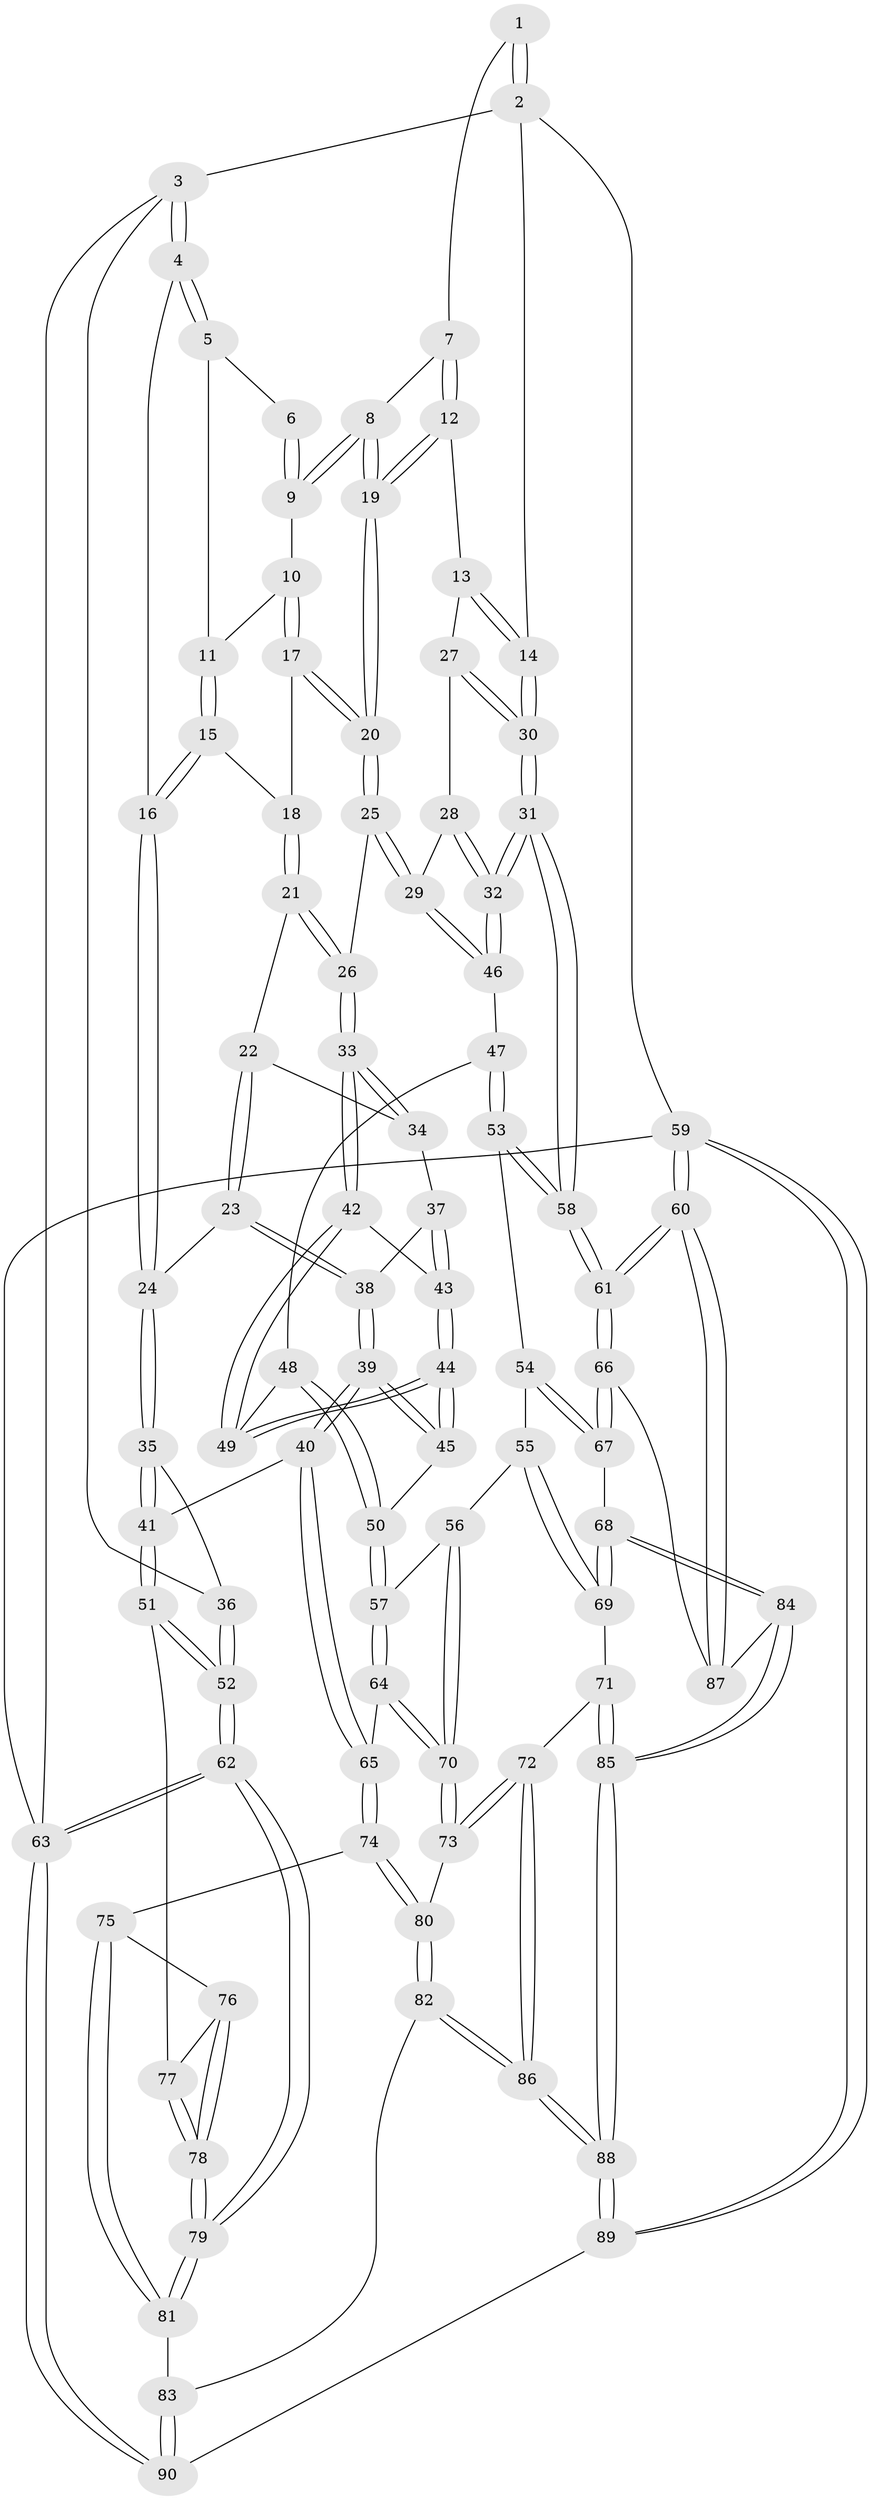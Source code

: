 // coarse degree distribution, {4: 0.36507936507936506, 2: 0.015873015873015872, 5: 0.4126984126984127, 3: 0.09523809523809523, 6: 0.07936507936507936, 8: 0.031746031746031744}
// Generated by graph-tools (version 1.1) at 2025/04/03/04/25 22:04:45]
// undirected, 90 vertices, 222 edges
graph export_dot {
graph [start="1"]
  node [color=gray90,style=filled];
  1 [pos="+0.7169915242524472+0"];
  2 [pos="+1+0"];
  3 [pos="+0+0"];
  4 [pos="+0.13127923529566873+0"];
  5 [pos="+0.3604103607850048+0"];
  6 [pos="+0.6855591338661767+0"];
  7 [pos="+0.761265166153055+0.030184252001359223"];
  8 [pos="+0.6620411634844752+0.08539439435167014"];
  9 [pos="+0.6335385376113682+0.025127214056151415"];
  10 [pos="+0.5627626972631801+0.06730843389448762"];
  11 [pos="+0.5090202887979365+0.04663576054281668"];
  12 [pos="+0.7849140958447719+0.0986924421692608"];
  13 [pos="+0.8492694701044039+0.12011172059028802"];
  14 [pos="+1+0"];
  15 [pos="+0.4773033197523803+0.11232166056630016"];
  16 [pos="+0.23577517798958267+0.04704632648765982"];
  17 [pos="+0.562610679272886+0.12385356865019216"];
  18 [pos="+0.49839939635173575+0.15269853397084204"];
  19 [pos="+0.6801591507601963+0.1473710761939649"];
  20 [pos="+0.662044461517757+0.18913195588929396"];
  21 [pos="+0.49306960384648246+0.17427164788124502"];
  22 [pos="+0.4663419890348688+0.20035709204148583"];
  23 [pos="+0.3606852376593612+0.23694231934718996"];
  24 [pos="+0.24440749569898554+0.1021796502092962"];
  25 [pos="+0.6619072812895933+0.25299308024911105"];
  26 [pos="+0.6481054643985654+0.25756876733404044"];
  27 [pos="+0.848846719786327+0.1725306305794804"];
  28 [pos="+0.8469667849342655+0.1803062260469138"];
  29 [pos="+0.6859520779531902+0.2692198299693049"];
  30 [pos="+1+0.25977012529423105"];
  31 [pos="+1+0.5006572973869186"];
  32 [pos="+0.9412661896060066+0.41111908432629946"];
  33 [pos="+0.5941805931180086+0.2929914029699193"];
  34 [pos="+0.5344202718698855+0.2843956172611383"];
  35 [pos="+0.12423841906282213+0.3204591512522109"];
  36 [pos="+0+0.1813922220039853"];
  37 [pos="+0.45969454124023507+0.3123004445450439"];
  38 [pos="+0.36596589216720515+0.26797780014124667"];
  39 [pos="+0.29436169392402933+0.48514511875227895"];
  40 [pos="+0.26177252629223646+0.5002291349124748"];
  41 [pos="+0.18227729142264648+0.5097556742571466"];
  42 [pos="+0.5692227962074686+0.3543256752813973"];
  43 [pos="+0.48438914333093647+0.38370447522744194"];
  44 [pos="+0.4451788047949813+0.4675584762955838"];
  45 [pos="+0.4271732570571686+0.49789626400140863"];
  46 [pos="+0.7594095986665628+0.37403234990521905"];
  47 [pos="+0.6804772617628843+0.45944378306634676"];
  48 [pos="+0.5952166208424613+0.424465319674837"];
  49 [pos="+0.5792358848492459+0.3933123482496141"];
  50 [pos="+0.4756096803094391+0.5290781219229695"];
  51 [pos="+0.16963712932968078+0.521592418493252"];
  52 [pos="+0+0.5584747593694516"];
  53 [pos="+0.6640447913125342+0.5470686648737417"];
  54 [pos="+0.6487349211722793+0.5652322621317659"];
  55 [pos="+0.6046456807249624+0.5971985767541468"];
  56 [pos="+0.5634965255475705+0.5988788579738628"];
  57 [pos="+0.5180561002113857+0.5768988516442004"];
  58 [pos="+1+0.6067905375131502"];
  59 [pos="+1+1"];
  60 [pos="+1+1"];
  61 [pos="+1+0.6962047838846388"];
  62 [pos="+0+1"];
  63 [pos="+0+1"];
  64 [pos="+0.41386950605535855+0.7023423632087662"];
  65 [pos="+0.38348554327064355+0.7133386876843877"];
  66 [pos="+0.9538908467951773+0.7270908891898193"];
  67 [pos="+0.8670102426868143+0.7380092187314253"];
  68 [pos="+0.730295608373093+0.7765506393260198"];
  69 [pos="+0.7077823801713368+0.7730242976949034"];
  70 [pos="+0.5296718291086531+0.7534912529226154"];
  71 [pos="+0.6384988759941943+0.8052179625925393"];
  72 [pos="+0.5644554577046218+0.8311298901371513"];
  73 [pos="+0.5425442551050365+0.802294486229247"];
  74 [pos="+0.35429125944393747+0.7839182625493858"];
  75 [pos="+0.3093706158267222+0.7868963801860358"];
  76 [pos="+0.28482307980817817+0.7742032817732318"];
  77 [pos="+0.1698934210502344+0.5435753836430606"];
  78 [pos="+0.10326602609281496+0.8113475074355225"];
  79 [pos="+0+1"];
  80 [pos="+0.358603834828988+0.7888899157254219"];
  81 [pos="+0.24592800706610568+0.9062323355256744"];
  82 [pos="+0.39463419860218235+0.8952169862956841"];
  83 [pos="+0.36116625773370004+0.9380810633147851"];
  84 [pos="+0.7301131348044085+0.9327485801010736"];
  85 [pos="+0.6925577810743998+0.9649991107529918"];
  86 [pos="+0.5391833789542243+0.9147680949426585"];
  87 [pos="+0.7548688144210134+0.9376771446850245"];
  88 [pos="+0.5900740747983356+1"];
  89 [pos="+0.5827344641889366+1"];
  90 [pos="+0.3522556460754995+1"];
  1 -- 2;
  1 -- 2;
  1 -- 7;
  2 -- 3;
  2 -- 14;
  2 -- 59;
  3 -- 4;
  3 -- 4;
  3 -- 36;
  3 -- 63;
  4 -- 5;
  4 -- 5;
  4 -- 16;
  5 -- 6;
  5 -- 11;
  6 -- 9;
  6 -- 9;
  7 -- 8;
  7 -- 12;
  7 -- 12;
  8 -- 9;
  8 -- 9;
  8 -- 19;
  8 -- 19;
  9 -- 10;
  10 -- 11;
  10 -- 17;
  10 -- 17;
  11 -- 15;
  11 -- 15;
  12 -- 13;
  12 -- 19;
  12 -- 19;
  13 -- 14;
  13 -- 14;
  13 -- 27;
  14 -- 30;
  14 -- 30;
  15 -- 16;
  15 -- 16;
  15 -- 18;
  16 -- 24;
  16 -- 24;
  17 -- 18;
  17 -- 20;
  17 -- 20;
  18 -- 21;
  18 -- 21;
  19 -- 20;
  19 -- 20;
  20 -- 25;
  20 -- 25;
  21 -- 22;
  21 -- 26;
  21 -- 26;
  22 -- 23;
  22 -- 23;
  22 -- 34;
  23 -- 24;
  23 -- 38;
  23 -- 38;
  24 -- 35;
  24 -- 35;
  25 -- 26;
  25 -- 29;
  25 -- 29;
  26 -- 33;
  26 -- 33;
  27 -- 28;
  27 -- 30;
  27 -- 30;
  28 -- 29;
  28 -- 32;
  28 -- 32;
  29 -- 46;
  29 -- 46;
  30 -- 31;
  30 -- 31;
  31 -- 32;
  31 -- 32;
  31 -- 58;
  31 -- 58;
  32 -- 46;
  32 -- 46;
  33 -- 34;
  33 -- 34;
  33 -- 42;
  33 -- 42;
  34 -- 37;
  35 -- 36;
  35 -- 41;
  35 -- 41;
  36 -- 52;
  36 -- 52;
  37 -- 38;
  37 -- 43;
  37 -- 43;
  38 -- 39;
  38 -- 39;
  39 -- 40;
  39 -- 40;
  39 -- 45;
  39 -- 45;
  40 -- 41;
  40 -- 65;
  40 -- 65;
  41 -- 51;
  41 -- 51;
  42 -- 43;
  42 -- 49;
  42 -- 49;
  43 -- 44;
  43 -- 44;
  44 -- 45;
  44 -- 45;
  44 -- 49;
  44 -- 49;
  45 -- 50;
  46 -- 47;
  47 -- 48;
  47 -- 53;
  47 -- 53;
  48 -- 49;
  48 -- 50;
  48 -- 50;
  50 -- 57;
  50 -- 57;
  51 -- 52;
  51 -- 52;
  51 -- 77;
  52 -- 62;
  52 -- 62;
  53 -- 54;
  53 -- 58;
  53 -- 58;
  54 -- 55;
  54 -- 67;
  54 -- 67;
  55 -- 56;
  55 -- 69;
  55 -- 69;
  56 -- 57;
  56 -- 70;
  56 -- 70;
  57 -- 64;
  57 -- 64;
  58 -- 61;
  58 -- 61;
  59 -- 60;
  59 -- 60;
  59 -- 89;
  59 -- 89;
  59 -- 63;
  60 -- 61;
  60 -- 61;
  60 -- 87;
  60 -- 87;
  61 -- 66;
  61 -- 66;
  62 -- 63;
  62 -- 63;
  62 -- 79;
  62 -- 79;
  63 -- 90;
  63 -- 90;
  64 -- 65;
  64 -- 70;
  64 -- 70;
  65 -- 74;
  65 -- 74;
  66 -- 67;
  66 -- 67;
  66 -- 87;
  67 -- 68;
  68 -- 69;
  68 -- 69;
  68 -- 84;
  68 -- 84;
  69 -- 71;
  70 -- 73;
  70 -- 73;
  71 -- 72;
  71 -- 85;
  71 -- 85;
  72 -- 73;
  72 -- 73;
  72 -- 86;
  72 -- 86;
  73 -- 80;
  74 -- 75;
  74 -- 80;
  74 -- 80;
  75 -- 76;
  75 -- 81;
  75 -- 81;
  76 -- 77;
  76 -- 78;
  76 -- 78;
  77 -- 78;
  77 -- 78;
  78 -- 79;
  78 -- 79;
  79 -- 81;
  79 -- 81;
  80 -- 82;
  80 -- 82;
  81 -- 83;
  82 -- 83;
  82 -- 86;
  82 -- 86;
  83 -- 90;
  83 -- 90;
  84 -- 85;
  84 -- 85;
  84 -- 87;
  85 -- 88;
  85 -- 88;
  86 -- 88;
  86 -- 88;
  88 -- 89;
  88 -- 89;
  89 -- 90;
}
